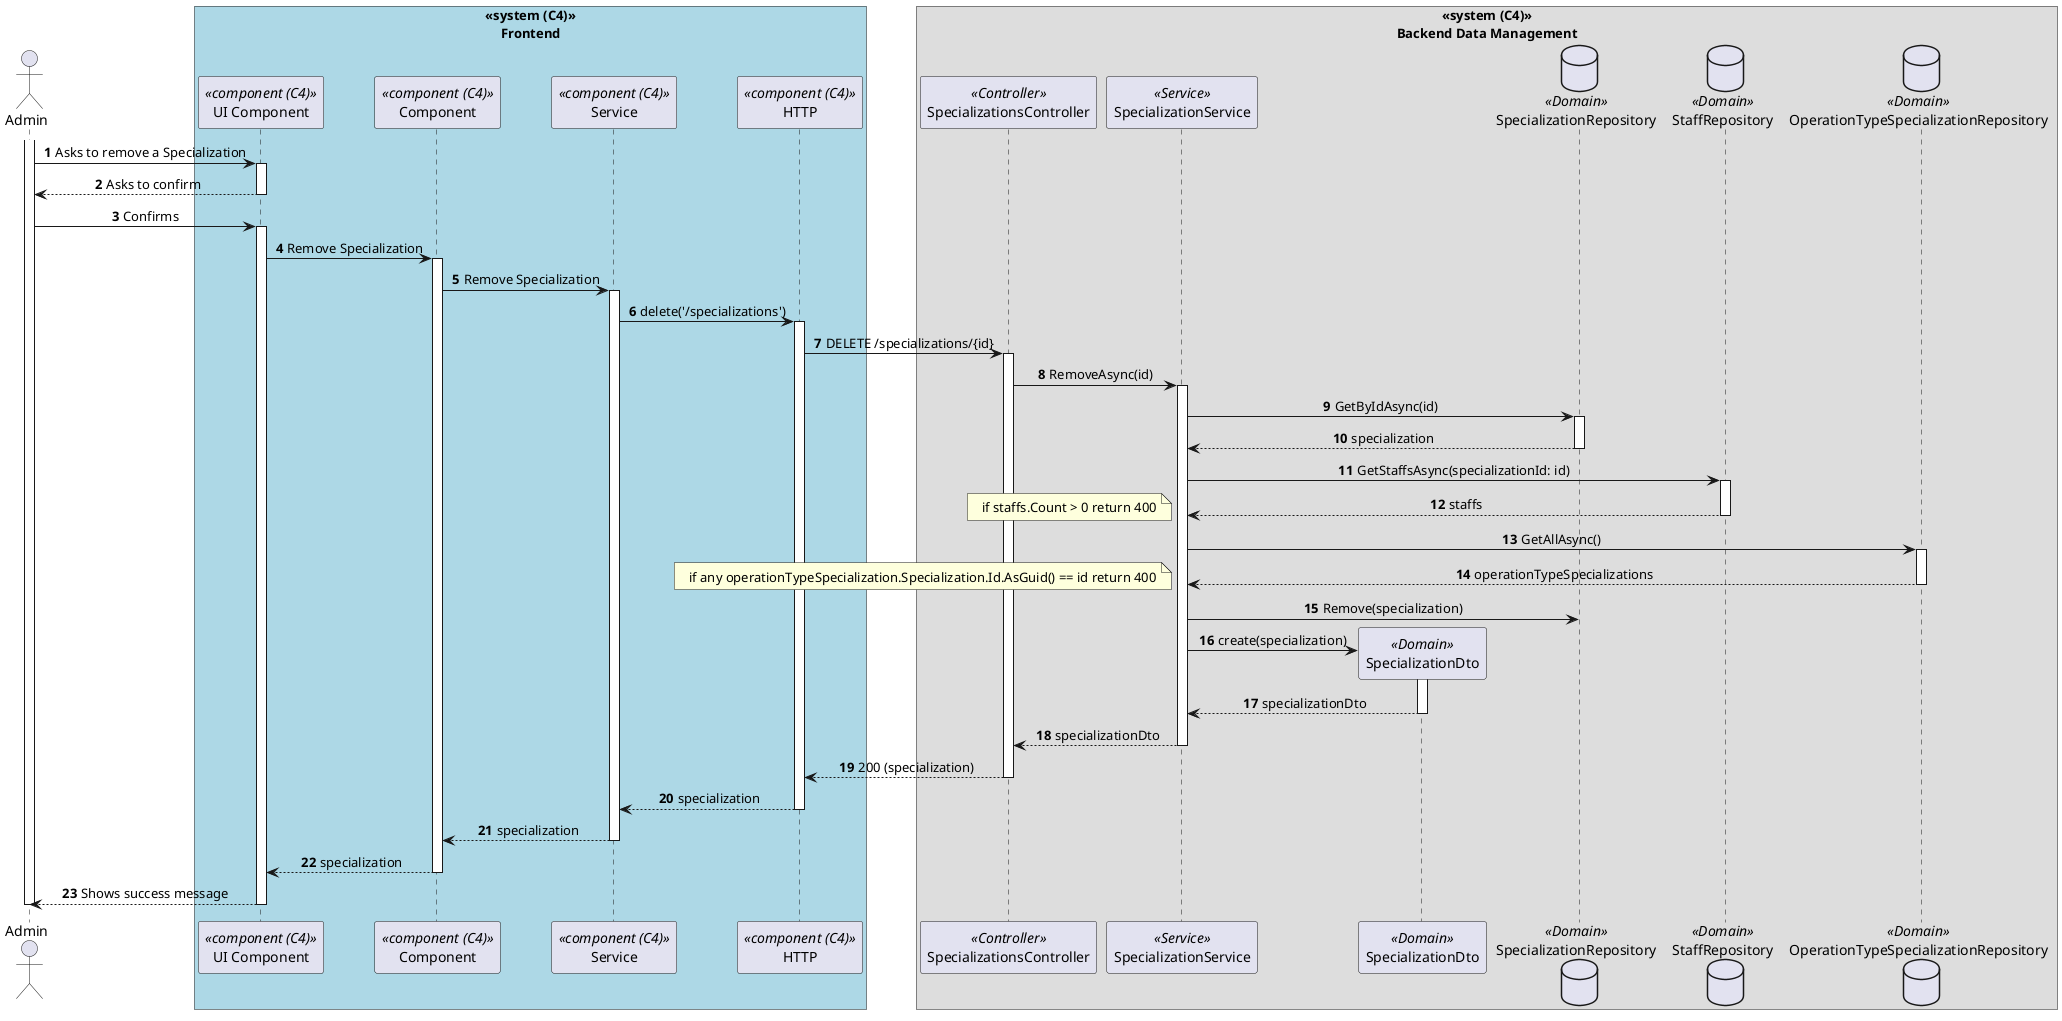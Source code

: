@startuml process-view
autonumber
skinparam DefaultTextAlignment center
actor Admin as "Admin"

box "<<system (C4)>>\nFrontend"#LightBlue
    participant ComponentUI as "UI Component" <<component (C4)>>
    participant Component as "Component" <<component (C4)>>
    participant Service as "Service" <<component (C4)>>
    participant HTTP as "HTTP" <<component (C4)>>
end box

box "<<system (C4)>>\nBackend Data Management"
    participant Controller as "SpecializationsController"<<Controller>>
    participant Service_ as "SpecializationService"<<Service>>
    participant SpecializationDto as "SpecializationDto"<<Domain>>
    database SpecializationRepo as "SpecializationRepository"<<Domain>>
    database StaffRepo as "StaffRepository" <<Domain>>
    database OperationTypeSpecializationRepo as "OperationTypeSpecializationRepository" <<Domain>>
end box

activate Admin
    Admin -> ComponentUI : Asks to remove a Specialization
    activate ComponentUI
        ComponentUI --> Admin : Asks to confirm
    deactivate ComponentUI
    Admin -> ComponentUI : Confirms
    activate ComponentUI
        ComponentUI -> Component : Remove Specialization
        activate Component
            Component -> Service : Remove Specialization
            activate Service
                Service -> HTTP : delete('/specializations')
                activate HTTP
                    HTTP -> Controller : DELETE /specializations/{id}
                        activate Controller
                            Controller -> Service_ : RemoveAsync(id)
                            activate Service_
                                Service_ -> SpecializationRepo : GetByIdAsync(id)
                                activate SpecializationRepo
                                    SpecializationRepo --> Service_ : specialization
                                deactivate SpecializationRepo
                                Service_ -> StaffRepo : GetStaffsAsync(specializationId: id)
                                activate StaffRepo
                                    StaffRepo --> Service_ : staffs
                                deactivate StaffRepo
                                note left: if staffs.Count > 0 return 400
                                Service_ -> OperationTypeSpecializationRepo : GetAllAsync()
                                activate OperationTypeSpecializationRepo
                                    OperationTypeSpecializationRepo --> Service_ : operationTypeSpecializations
                                deactivate OperationTypeSpecializationRepo
                                note left: if any operationTypeSpecialization.Specialization.Id.AsGuid() == id return 400
                                Service_ -> SpecializationRepo : Remove(specialization)
                                Service_ -> SpecializationDto** : create(specialization)
                                activate SpecializationDto
                                    SpecializationDto --> Service_ : specializationDto
                                deactivate SpecializationDto
                                Service_ --> Controller : specializationDto
                            deactivate Service_
                        Controller --> HTTP : 200 (specialization)
                    deactivate Controller
                    HTTP --> Service : specialization
                deactivate HTTP
                Service --> Component : specialization
            deactivate Service
            Component --> ComponentUI : specialization
        deactivate Component
    Admin <-- ComponentUI : Shows success message
    deactivate ComponentUI
deactivate Admin

@enduml
